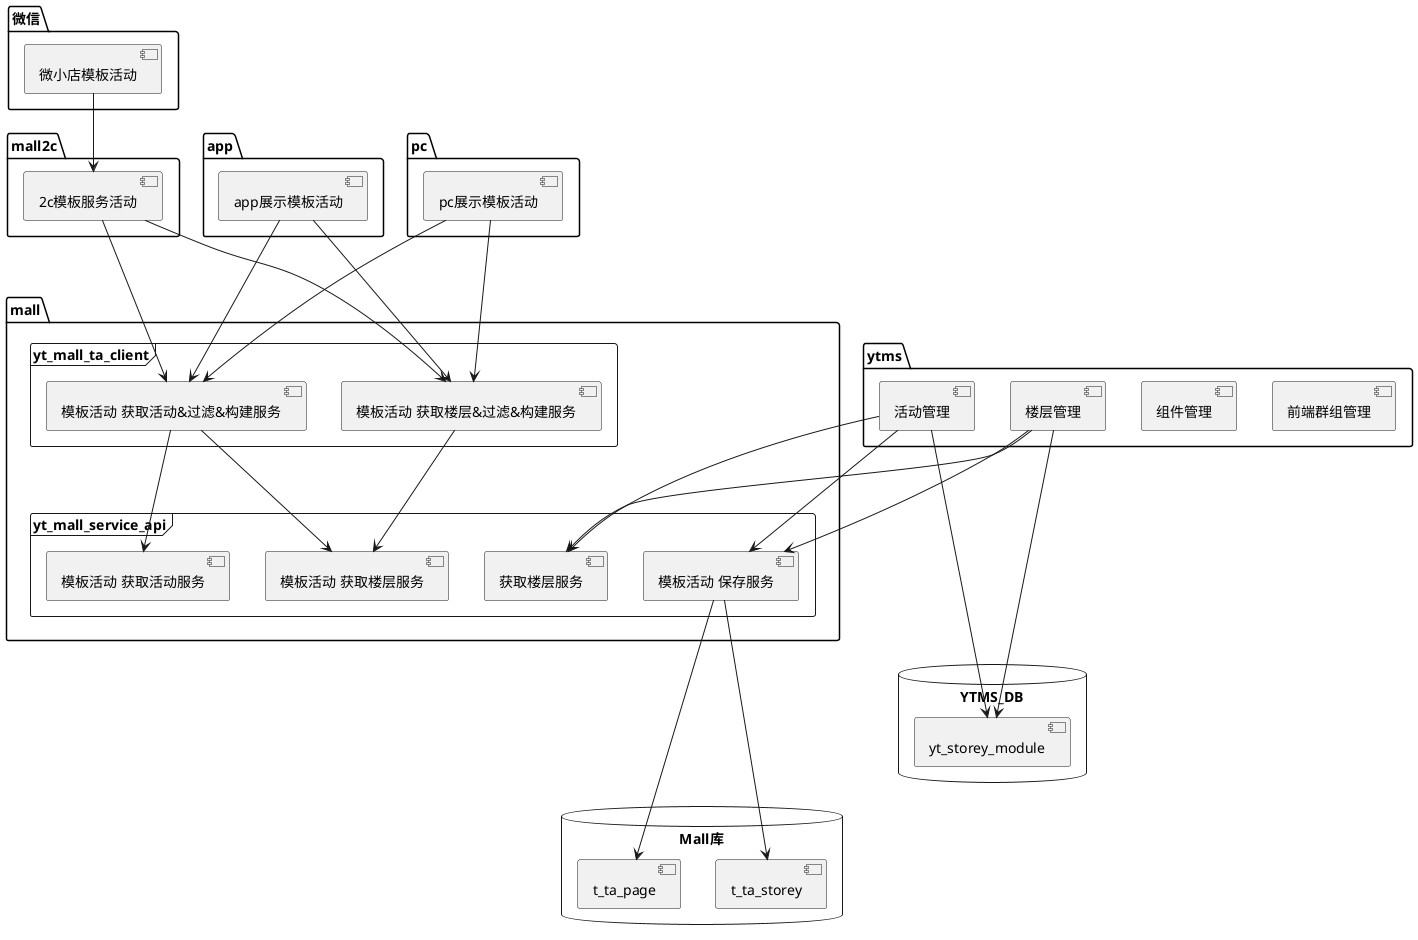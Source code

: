 @startuml
package "微信" {
    [微小店模板活动]

}
package "app" {
    [app展示模板活动]
}
package "pc" {
    [pc展示模板活动]
}
package "mall2c" {
    [2c模板服务活动]
    [微小店模板活动] --> [2c模板服务活动]
}
package "ytms" {
    [前端群组管理]
    [组件管理]
    [活动管理]
    [楼层管理]
}
package "mall" {
    frame yt_mall_ta_client {
            [模板活动 获取活动&过滤&构建服务]
            [模板活动 获取楼层&过滤&构建服务]
            [2c模板服务活动] --->  [模板活动 获取活动&过滤&构建服务]
            [app展示模板活动] --->  [模板活动 获取活动&过滤&构建服务]
            [pc展示模板活动] --->  [模板活动 获取活动&过滤&构建服务]
            [2c模板服务活动] --->   [模板活动 获取楼层&过滤&构建服务]
            [app展示模板活动] --->   [模板活动 获取楼层&过滤&构建服务]
            [pc展示模板活动] --->  [模板活动 获取楼层&过滤&构建服务]
        }
    frame yt_mall_service_api {
            [模板活动 获取活动服务]
            [模板活动 获取楼层服务]
            [模板活动 保存服务]
            [模板活动 获取活动&过滤&构建服务] --->  [模板活动 获取活动服务]
            [模板活动 获取活动&过滤&构建服务] ---> [模板活动 获取楼层服务]
            [模板活动 获取楼层&过滤&构建服务] ---> [模板活动 获取楼层服务]
            [楼层管理] ---> [获取楼层服务]
            [活动管理] ---> [获取楼层服务]
            [楼层管理] ---> [模板活动 保存服务]
            [活动管理] ---> [模板活动 保存服务]

        }
}

database Mall库  {
   [t_ta_page]
   [t_ta_storey]
   [模板活动 保存服务] --->  [t_ta_page]
   [模板活动 保存服务] ---> [t_ta_storey]
}

database YTMS_DB  {
   [yt_storey_module]
   [活动管理] ----> [yt_storey_module]
   [楼层管理] ----> [yt_storey_module]

}


@enduml